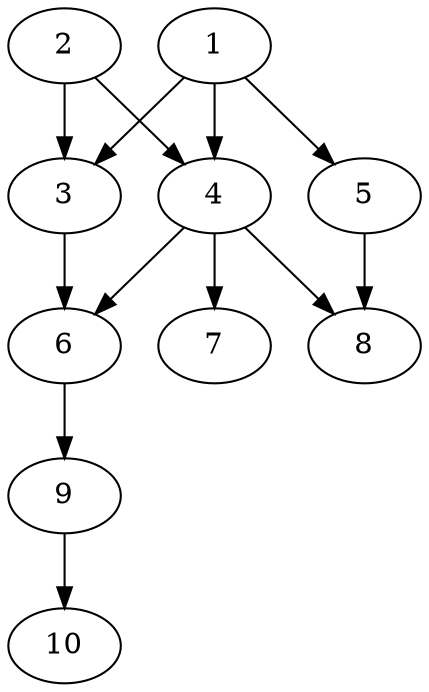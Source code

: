 // DAG automatically generated by daggen at Tue Aug  6 16:21:19 2019
// ./daggen --dot -n 10 --ccr 0.5 --fat 0.5 --regular 0.5 --density 0.6 --mindata 5242880 --maxdata 52428800 
digraph G {
  1 [size="71084032", alpha="0.17", expect_size="35542016"] 
  1 -> 3 [size ="35542016"]
  1 -> 4 [size ="35542016"]
  1 -> 5 [size ="35542016"]
  2 [size="70696960", alpha="0.13", expect_size="35348480"] 
  2 -> 3 [size ="35348480"]
  2 -> 4 [size ="35348480"]
  3 [size="45412352", alpha="0.14", expect_size="22706176"] 
  3 -> 6 [size ="22706176"]
  4 [size="52533248", alpha="0.14", expect_size="26266624"] 
  4 -> 6 [size ="26266624"]
  4 -> 7 [size ="26266624"]
  4 -> 8 [size ="26266624"]
  5 [size="93663232", alpha="0.05", expect_size="46831616"] 
  5 -> 8 [size ="46831616"]
  6 [size="103536640", alpha="0.03", expect_size="51768320"] 
  6 -> 9 [size ="51768320"]
  7 [size="94283776", alpha="0.08", expect_size="47141888"] 
  8 [size="41185280", alpha="0.04", expect_size="20592640"] 
  9 [size="16531456", alpha="0.10", expect_size="8265728"] 
  9 -> 10 [size ="8265728"]
  10 [size="65816576", alpha="0.11", expect_size="32908288"] 
}
